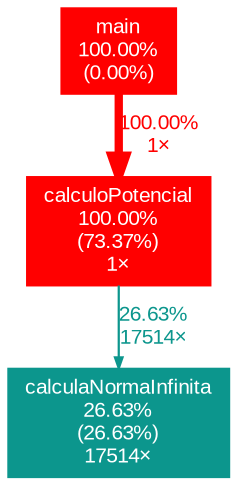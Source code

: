 digraph {
	graph [fontname=Arial, nodesep=0.125, ranksep=0.25];
	node [fontcolor=white, fontname=Arial, height=0, shape=box, style=filled, width=0];
	edge [fontname=Arial];
	1 [color="#ff0000", fontcolor="#ffffff", fontsize="10.00", label="calculoPotencial\n100.00%\n(73.37%)\n1×"];
	1 -> 3 [arrowsize="0.52", color="#0c968d", fontcolor="#0c968d", fontsize="10.00", label="26.63%\n17514×", labeldistance="1.07", penwidth="1.07"];
	2 [color="#ff0000", fontcolor="#ffffff", fontsize="10.00", label="main\n100.00%\n(0.00%)"];
	2 -> 1 [arrowsize="1.00", color="#ff0000", fontcolor="#ff0000", fontsize="10.00", label="100.00%\n1×", labeldistance="4.00", penwidth="4.00"];
	3 [color="#0c968d", fontcolor="#ffffff", fontsize="10.00", label="calculaNormaInfinita\n26.63%\n(26.63%)\n17514×"];
}
